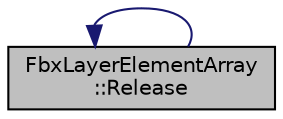 digraph "FbxLayerElementArray::Release"
{
  edge [fontname="Helvetica",fontsize="10",labelfontname="Helvetica",labelfontsize="10"];
  node [fontname="Helvetica",fontsize="10",shape=record];
  rankdir="LR";
  Node113 [label="FbxLayerElementArray\l::Release",height=0.2,width=0.4,color="black", fillcolor="grey75", style="filled", fontcolor="black"];
  Node113 -> Node113 [dir="back",color="midnightblue",fontsize="10",style="solid",fontname="Helvetica"];
}
